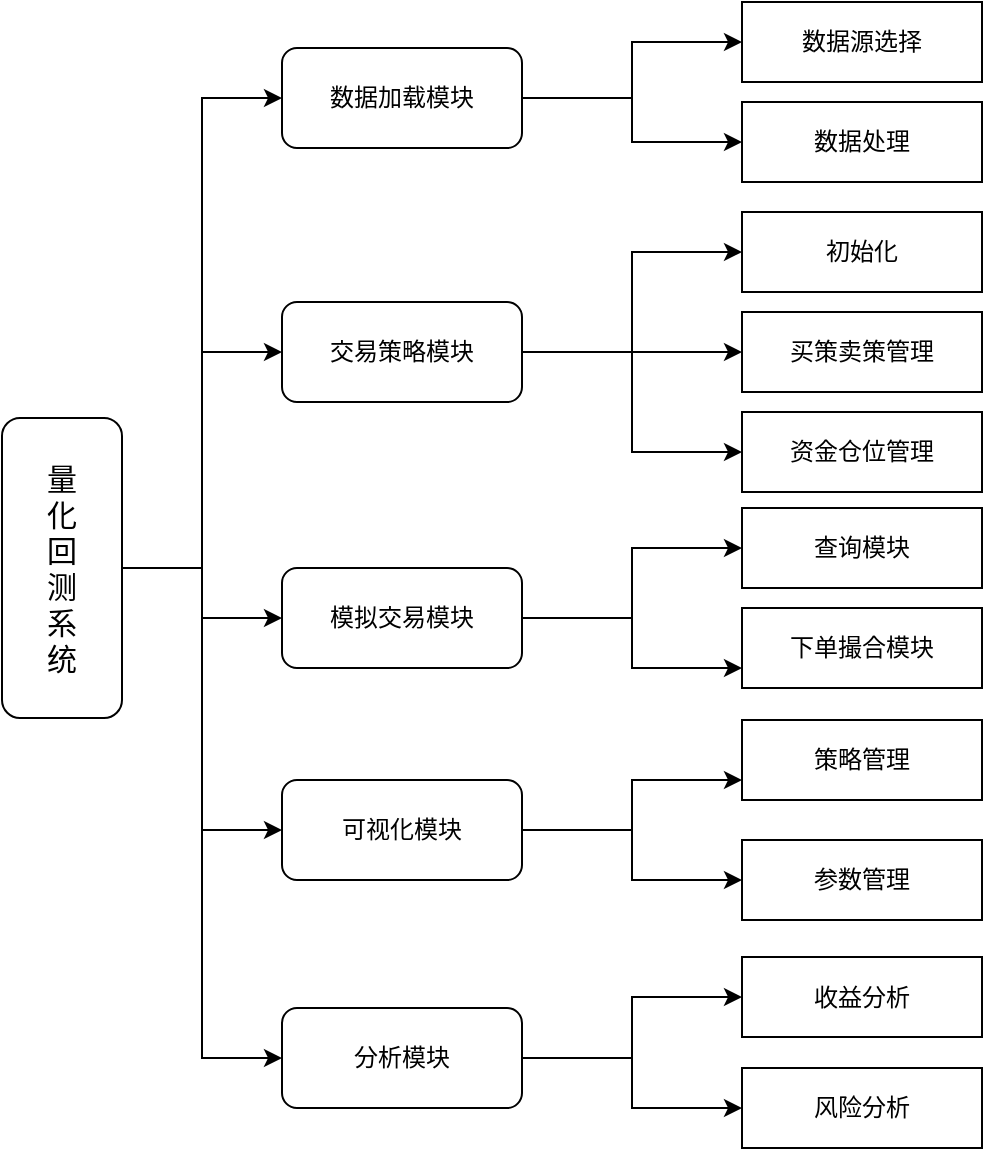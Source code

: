 <mxfile version="20.1.1" type="github"><diagram id="epybNcD5-Gkdfi2PHHEW" name="第 1 页"><mxGraphModel dx="1422" dy="706" grid="1" gridSize="10" guides="1" tooltips="1" connect="1" arrows="1" fold="1" page="1" pageScale="1" pageWidth="827" pageHeight="1169" math="0" shadow="0"><root><mxCell id="0"/><mxCell id="1" parent="0"/><mxCell id="AVv5v9bLhopRcDd1mV8M-36" style="edgeStyle=elbowEdgeStyle;rounded=0;orthogonalLoop=1;jettySize=auto;html=1;exitX=0.5;exitY=0;exitDx=0;exitDy=0;entryX=0;entryY=0.5;entryDx=0;entryDy=0;fontSize=15;" edge="1" parent="1" source="AVv5v9bLhopRcDd1mV8M-1" target="AVv5v9bLhopRcDd1mV8M-2"><mxGeometry relative="1" as="geometry"/></mxCell><mxCell id="AVv5v9bLhopRcDd1mV8M-37" style="edgeStyle=elbowEdgeStyle;rounded=0;orthogonalLoop=1;jettySize=auto;html=1;exitX=0.5;exitY=0;exitDx=0;exitDy=0;entryX=0;entryY=0.5;entryDx=0;entryDy=0;fontSize=15;" edge="1" parent="1" source="AVv5v9bLhopRcDd1mV8M-1" target="AVv5v9bLhopRcDd1mV8M-3"><mxGeometry relative="1" as="geometry"/></mxCell><mxCell id="AVv5v9bLhopRcDd1mV8M-38" style="edgeStyle=elbowEdgeStyle;rounded=0;orthogonalLoop=1;jettySize=auto;html=1;exitX=0.5;exitY=0;exitDx=0;exitDy=0;entryX=0;entryY=0.5;entryDx=0;entryDy=0;fontSize=15;" edge="1" parent="1" source="AVv5v9bLhopRcDd1mV8M-1" target="AVv5v9bLhopRcDd1mV8M-4"><mxGeometry relative="1" as="geometry"/></mxCell><mxCell id="AVv5v9bLhopRcDd1mV8M-39" style="edgeStyle=elbowEdgeStyle;rounded=0;orthogonalLoop=1;jettySize=auto;html=1;exitX=0.5;exitY=0;exitDx=0;exitDy=0;entryX=0;entryY=0.5;entryDx=0;entryDy=0;fontSize=15;" edge="1" parent="1" source="AVv5v9bLhopRcDd1mV8M-1" target="AVv5v9bLhopRcDd1mV8M-5"><mxGeometry relative="1" as="geometry"/></mxCell><mxCell id="AVv5v9bLhopRcDd1mV8M-40" style="edgeStyle=elbowEdgeStyle;rounded=0;orthogonalLoop=1;jettySize=auto;html=1;exitX=0.5;exitY=0;exitDx=0;exitDy=0;entryX=0;entryY=0.5;entryDx=0;entryDy=0;fontSize=15;" edge="1" parent="1" source="AVv5v9bLhopRcDd1mV8M-1" target="AVv5v9bLhopRcDd1mV8M-6"><mxGeometry relative="1" as="geometry"/></mxCell><mxCell id="AVv5v9bLhopRcDd1mV8M-1" value="&lt;div style=&quot;&quot;&gt;&lt;span style=&quot;&quot;&gt;&lt;font style=&quot;font-size: 15px;&quot;&gt;量&lt;/font&gt;&lt;/span&gt;&lt;/div&gt;&lt;div style=&quot;&quot;&gt;&lt;span style=&quot;&quot;&gt;&lt;font style=&quot;font-size: 15px;&quot;&gt;化&lt;/font&gt;&lt;/span&gt;&lt;/div&gt;&lt;div style=&quot;&quot;&gt;&lt;span style=&quot;&quot;&gt;&lt;font style=&quot;font-size: 15px;&quot;&gt;回&lt;/font&gt;&lt;/span&gt;&lt;/div&gt;&lt;div style=&quot;&quot;&gt;&lt;span style=&quot;&quot;&gt;&lt;font style=&quot;font-size: 15px;&quot;&gt;测&lt;/font&gt;&lt;/span&gt;&lt;/div&gt;&lt;div style=&quot;&quot;&gt;&lt;span style=&quot;&quot;&gt;&lt;font style=&quot;font-size: 15px;&quot;&gt;系&lt;/font&gt;&lt;/span&gt;&lt;/div&gt;&lt;div style=&quot;&quot;&gt;&lt;span style=&quot;&quot;&gt;&lt;font style=&quot;font-size: 15px;&quot;&gt;统&lt;/font&gt;&lt;/span&gt;&lt;/div&gt;" style="rounded=1;whiteSpace=wrap;html=1;direction=south;align=center;horizontal=1;labelBackgroundColor=none;verticalAlign=middle;" vertex="1" parent="1"><mxGeometry x="90" y="295" width="60" height="150" as="geometry"/></mxCell><mxCell id="AVv5v9bLhopRcDd1mV8M-12" style="edgeStyle=elbowEdgeStyle;rounded=0;orthogonalLoop=1;jettySize=auto;html=1;entryX=0;entryY=0.5;entryDx=0;entryDy=0;fontSize=15;" edge="1" parent="1" source="AVv5v9bLhopRcDd1mV8M-2" target="AVv5v9bLhopRcDd1mV8M-8"><mxGeometry relative="1" as="geometry"/></mxCell><mxCell id="AVv5v9bLhopRcDd1mV8M-31" style="edgeStyle=elbowEdgeStyle;rounded=0;orthogonalLoop=1;jettySize=auto;html=1;exitX=1;exitY=0.5;exitDx=0;exitDy=0;entryX=0;entryY=0.5;entryDx=0;entryDy=0;fontSize=15;" edge="1" parent="1" source="AVv5v9bLhopRcDd1mV8M-2" target="AVv5v9bLhopRcDd1mV8M-7"><mxGeometry relative="1" as="geometry"/></mxCell><mxCell id="AVv5v9bLhopRcDd1mV8M-2" value="数据加载模块" style="rounded=1;whiteSpace=wrap;html=1;" vertex="1" parent="1"><mxGeometry x="230" y="110" width="120" height="50" as="geometry"/></mxCell><mxCell id="AVv5v9bLhopRcDd1mV8M-19" style="edgeStyle=elbowEdgeStyle;rounded=0;orthogonalLoop=1;jettySize=auto;html=1;exitX=1;exitY=0.5;exitDx=0;exitDy=0;entryX=0;entryY=0.5;entryDx=0;entryDy=0;fontSize=15;" edge="1" parent="1" source="AVv5v9bLhopRcDd1mV8M-3" target="AVv5v9bLhopRcDd1mV8M-17"><mxGeometry relative="1" as="geometry"/></mxCell><mxCell id="AVv5v9bLhopRcDd1mV8M-20" style="edgeStyle=elbowEdgeStyle;rounded=0;orthogonalLoop=1;jettySize=auto;html=1;exitX=1;exitY=0.5;exitDx=0;exitDy=0;entryX=0;entryY=0.5;entryDx=0;entryDy=0;fontSize=15;" edge="1" parent="1" source="AVv5v9bLhopRcDd1mV8M-3" target="AVv5v9bLhopRcDd1mV8M-18"><mxGeometry relative="1" as="geometry"><Array as="points"><mxPoint x="405" y="245"/></Array></mxGeometry></mxCell><mxCell id="AVv5v9bLhopRcDd1mV8M-24" style="edgeStyle=elbowEdgeStyle;rounded=0;orthogonalLoop=1;jettySize=auto;html=1;exitX=1;exitY=0.5;exitDx=0;exitDy=0;entryX=0;entryY=0.5;entryDx=0;entryDy=0;fontSize=15;" edge="1" parent="1" source="AVv5v9bLhopRcDd1mV8M-3" target="AVv5v9bLhopRcDd1mV8M-23"><mxGeometry relative="1" as="geometry"/></mxCell><mxCell id="AVv5v9bLhopRcDd1mV8M-3" value="交易策略模块" style="rounded=1;whiteSpace=wrap;html=1;" vertex="1" parent="1"><mxGeometry x="230" y="237" width="120" height="50" as="geometry"/></mxCell><mxCell id="AVv5v9bLhopRcDd1mV8M-29" style="edgeStyle=elbowEdgeStyle;rounded=0;orthogonalLoop=1;jettySize=auto;html=1;exitX=1;exitY=0.5;exitDx=0;exitDy=0;entryX=0;entryY=0.5;entryDx=0;entryDy=0;fontSize=15;" edge="1" parent="1" source="AVv5v9bLhopRcDd1mV8M-4" target="AVv5v9bLhopRcDd1mV8M-27"><mxGeometry relative="1" as="geometry"/></mxCell><mxCell id="AVv5v9bLhopRcDd1mV8M-30" style="edgeStyle=elbowEdgeStyle;rounded=0;orthogonalLoop=1;jettySize=auto;html=1;exitX=1;exitY=0.5;exitDx=0;exitDy=0;entryX=0;entryY=0.75;entryDx=0;entryDy=0;fontSize=15;" edge="1" parent="1" source="AVv5v9bLhopRcDd1mV8M-4" target="AVv5v9bLhopRcDd1mV8M-28"><mxGeometry relative="1" as="geometry"/></mxCell><mxCell id="AVv5v9bLhopRcDd1mV8M-4" value="模拟交易模块" style="rounded=1;whiteSpace=wrap;html=1;" vertex="1" parent="1"><mxGeometry x="230" y="370" width="120" height="50" as="geometry"/></mxCell><mxCell id="AVv5v9bLhopRcDd1mV8M-25" style="edgeStyle=elbowEdgeStyle;rounded=0;orthogonalLoop=1;jettySize=auto;html=1;exitX=1;exitY=0.5;exitDx=0;exitDy=0;entryX=0;entryY=0.75;entryDx=0;entryDy=0;fontSize=15;" edge="1" parent="1" source="AVv5v9bLhopRcDd1mV8M-5" target="AVv5v9bLhopRcDd1mV8M-21"><mxGeometry relative="1" as="geometry"/></mxCell><mxCell id="AVv5v9bLhopRcDd1mV8M-26" style="edgeStyle=elbowEdgeStyle;rounded=0;orthogonalLoop=1;jettySize=auto;html=1;exitX=1;exitY=0.5;exitDx=0;exitDy=0;entryX=0;entryY=0.5;entryDx=0;entryDy=0;fontSize=15;" edge="1" parent="1" source="AVv5v9bLhopRcDd1mV8M-5" target="AVv5v9bLhopRcDd1mV8M-22"><mxGeometry relative="1" as="geometry"/></mxCell><mxCell id="AVv5v9bLhopRcDd1mV8M-5" value="可视化模块" style="rounded=1;whiteSpace=wrap;html=1;" vertex="1" parent="1"><mxGeometry x="230" y="476" width="120" height="50" as="geometry"/></mxCell><mxCell id="AVv5v9bLhopRcDd1mV8M-34" style="edgeStyle=elbowEdgeStyle;rounded=0;orthogonalLoop=1;jettySize=auto;html=1;exitX=1;exitY=0.5;exitDx=0;exitDy=0;entryX=0;entryY=0.5;entryDx=0;entryDy=0;fontSize=15;" edge="1" parent="1" source="AVv5v9bLhopRcDd1mV8M-6" target="AVv5v9bLhopRcDd1mV8M-32"><mxGeometry relative="1" as="geometry"/></mxCell><mxCell id="AVv5v9bLhopRcDd1mV8M-35" style="edgeStyle=elbowEdgeStyle;rounded=0;orthogonalLoop=1;jettySize=auto;html=1;exitX=1;exitY=0.5;exitDx=0;exitDy=0;entryX=0;entryY=0.5;entryDx=0;entryDy=0;fontSize=15;" edge="1" parent="1" source="AVv5v9bLhopRcDd1mV8M-6" target="AVv5v9bLhopRcDd1mV8M-33"><mxGeometry relative="1" as="geometry"/></mxCell><mxCell id="AVv5v9bLhopRcDd1mV8M-6" value="分析模块" style="rounded=1;whiteSpace=wrap;html=1;" vertex="1" parent="1"><mxGeometry x="230" y="590" width="120" height="50" as="geometry"/></mxCell><mxCell id="AVv5v9bLhopRcDd1mV8M-7" value="数据源选择" style="rounded=0;whiteSpace=wrap;html=1;" vertex="1" parent="1"><mxGeometry x="460" y="87" width="120" height="40" as="geometry"/></mxCell><mxCell id="AVv5v9bLhopRcDd1mV8M-8" value="数据处理" style="rounded=0;whiteSpace=wrap;html=1;" vertex="1" parent="1"><mxGeometry x="460" y="137" width="120" height="40" as="geometry"/></mxCell><mxCell id="AVv5v9bLhopRcDd1mV8M-17" value="初始化" style="rounded=0;whiteSpace=wrap;html=1;" vertex="1" parent="1"><mxGeometry x="460" y="192" width="120" height="40" as="geometry"/></mxCell><mxCell id="AVv5v9bLhopRcDd1mV8M-18" value="买策卖策管理" style="rounded=0;whiteSpace=wrap;html=1;" vertex="1" parent="1"><mxGeometry x="460" y="242" width="120" height="40" as="geometry"/></mxCell><mxCell id="AVv5v9bLhopRcDd1mV8M-21" value="策略管理" style="rounded=0;whiteSpace=wrap;html=1;" vertex="1" parent="1"><mxGeometry x="460" y="446" width="120" height="40" as="geometry"/></mxCell><mxCell id="AVv5v9bLhopRcDd1mV8M-22" value="参数管理" style="rounded=0;whiteSpace=wrap;html=1;" vertex="1" parent="1"><mxGeometry x="460" y="506" width="120" height="40" as="geometry"/></mxCell><mxCell id="AVv5v9bLhopRcDd1mV8M-23" value="资金仓位管理" style="rounded=0;whiteSpace=wrap;html=1;" vertex="1" parent="1"><mxGeometry x="460" y="292" width="120" height="40" as="geometry"/></mxCell><mxCell id="AVv5v9bLhopRcDd1mV8M-27" value="查询模块" style="rounded=0;whiteSpace=wrap;html=1;" vertex="1" parent="1"><mxGeometry x="460" y="340" width="120" height="40" as="geometry"/></mxCell><mxCell id="AVv5v9bLhopRcDd1mV8M-28" value="下单撮合模块" style="rounded=0;whiteSpace=wrap;html=1;" vertex="1" parent="1"><mxGeometry x="460" y="390" width="120" height="40" as="geometry"/></mxCell><mxCell id="AVv5v9bLhopRcDd1mV8M-32" value="收益分析" style="rounded=0;whiteSpace=wrap;html=1;" vertex="1" parent="1"><mxGeometry x="460" y="564.5" width="120" height="40" as="geometry"/></mxCell><mxCell id="AVv5v9bLhopRcDd1mV8M-33" value="风险分析" style="rounded=0;whiteSpace=wrap;html=1;" vertex="1" parent="1"><mxGeometry x="460" y="620" width="120" height="40" as="geometry"/></mxCell></root></mxGraphModel></diagram></mxfile>
